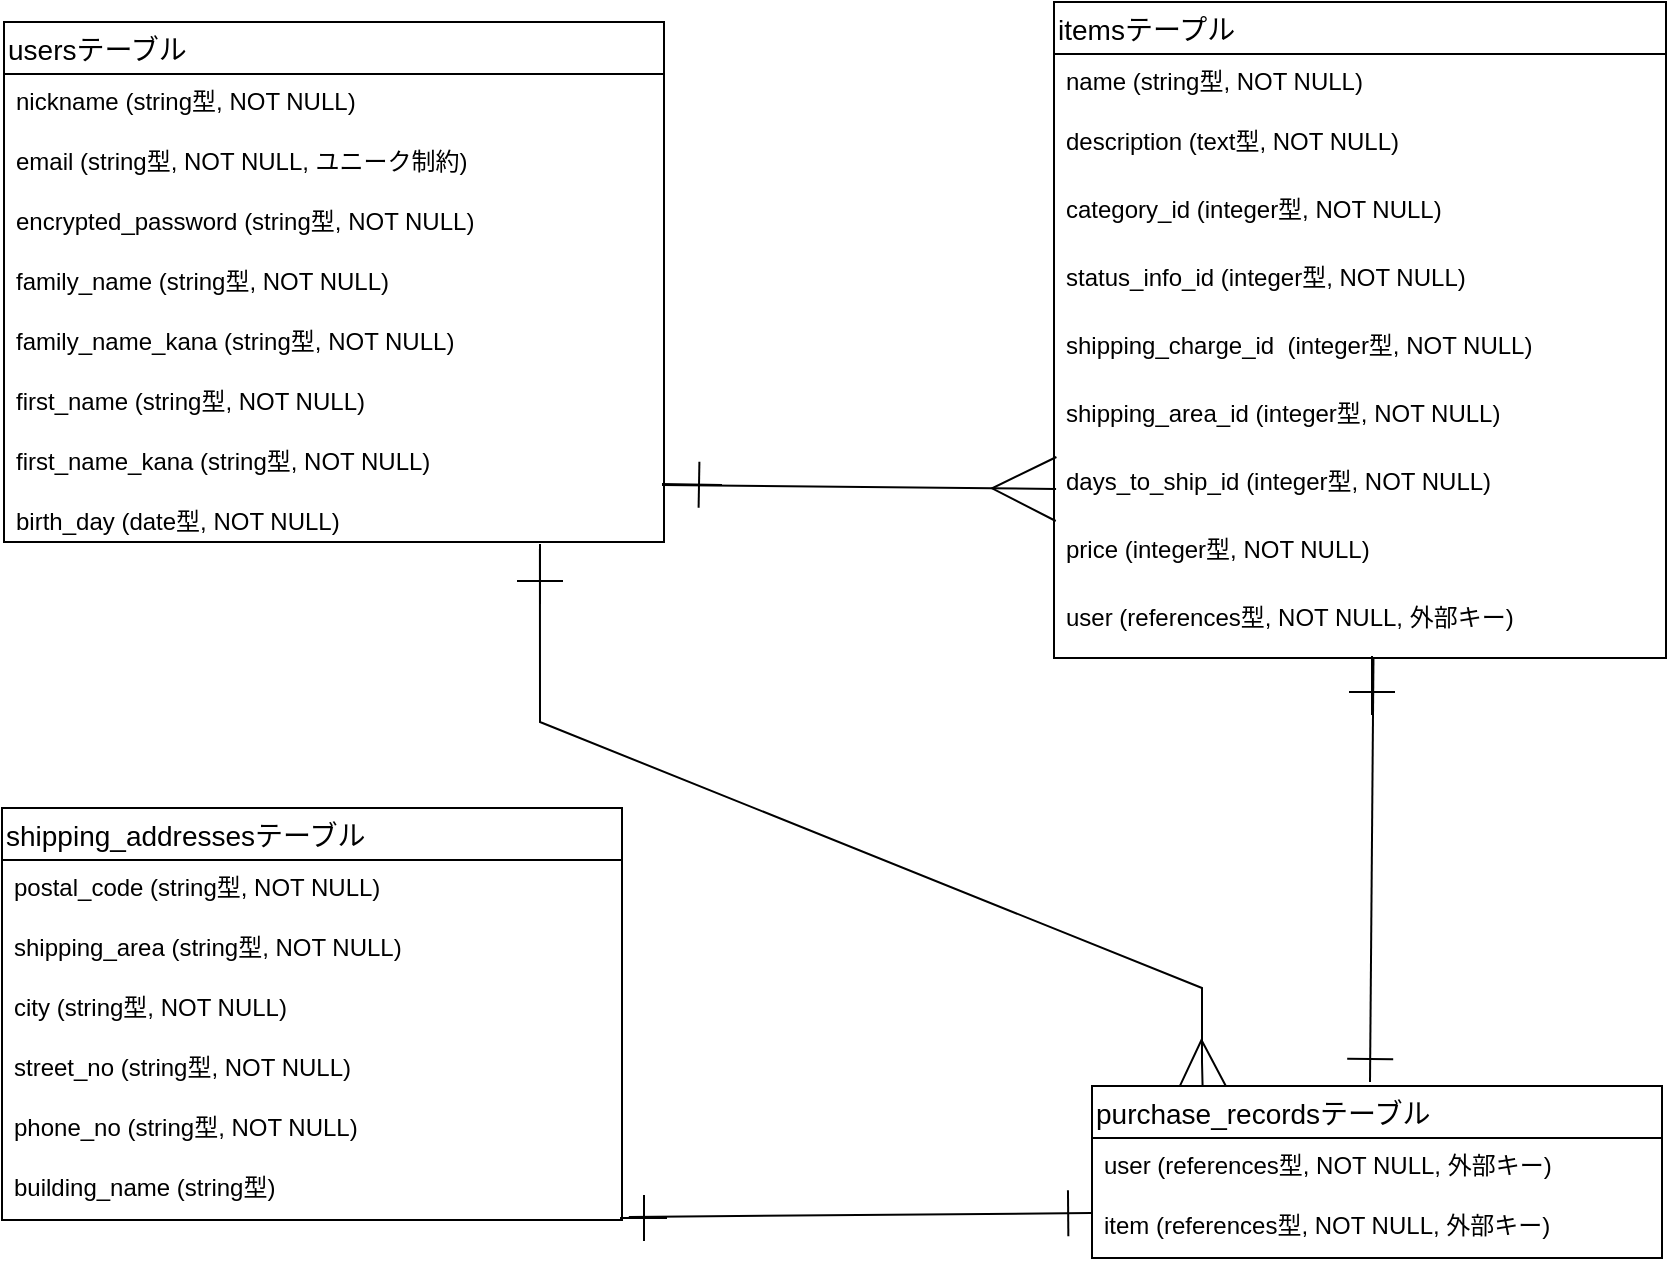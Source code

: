 <mxfile>
    <diagram id="ksEmBoWq-q6VO8icEamf" name="ページ1">
        <mxGraphModel dx="911" dy="3018" grid="0" gridSize="10" guides="1" tooltips="1" connect="0" arrows="1" fold="1" page="1" pageScale="1" pageWidth="827" pageHeight="1169" background="none" math="0" shadow="0">
            <root>
                <mxCell id="0"/>
                <mxCell id="1" parent="0"/>
                <mxCell id="94" style="edgeStyle=none;rounded=0;html=1;endArrow=ERmany;endFill=0;startSize=16;endSize=21;sourcePerimeterSpacing=0;targetPerimeterSpacing=0;strokeWidth=1;exitX=0.812;exitY=1.146;exitDx=0;exitDy=0;exitPerimeter=0;entryX=0.194;entryY=0;entryDx=0;entryDy=0;entryPerimeter=0;" edge="1" parent="1" source="25" target="69">
                    <mxGeometry relative="1" as="geometry">
                        <mxPoint x="630" y="-920" as="targetPoint"/>
                        <Array as="points">
                            <mxPoint x="281" y="-1120"/>
                            <mxPoint x="612" y="-987"/>
                            <mxPoint x="612" y="-950"/>
                        </Array>
                    </mxGeometry>
                </mxCell>
                <mxCell id="96" style="edgeStyle=none;rounded=0;html=1;endArrow=ERone;endFill=0;startSize=16;endSize=21;sourcePerimeterSpacing=0;targetPerimeterSpacing=0;strokeWidth=1;" edge="1" parent="1">
                    <mxGeometry relative="1" as="geometry">
                        <mxPoint x="281" y="-1179" as="targetPoint"/>
                        <mxPoint x="281" y="-1209" as="sourcePoint"/>
                    </mxGeometry>
                </mxCell>
                <mxCell id="2" value="usersテーブル" style="swimlane;fontStyle=0;childLayout=stackLayout;horizontal=1;startSize=26;horizontalStack=0;resizeParent=1;resizeParentMax=0;resizeLast=0;collapsible=1;marginBottom=0;align=left;fontSize=14;" vertex="1" parent="1">
                    <mxGeometry x="13" y="-1470" width="330" height="260" as="geometry"/>
                </mxCell>
                <mxCell id="30" value="nickname (string型, NOT NULL)" style="text;strokeColor=none;fillColor=none;spacingLeft=4;spacingRight=4;overflow=hidden;rotatable=0;points=[[0,0.5],[1,0.5]];portConstraint=eastwest;fontSize=12;" vertex="1" parent="2">
                    <mxGeometry y="26" width="330" height="30" as="geometry"/>
                </mxCell>
                <mxCell id="31" value="email (string型, NOT NULL, ユニーク制約)" style="text;strokeColor=none;fillColor=none;spacingLeft=4;spacingRight=4;overflow=hidden;rotatable=0;points=[[0,0.5],[1,0.5]];portConstraint=eastwest;fontSize=12;" vertex="1" parent="2">
                    <mxGeometry y="56" width="330" height="30" as="geometry"/>
                </mxCell>
                <mxCell id="32" value="encrypted_password (string型, NOT NULL)" style="text;strokeColor=none;fillColor=none;spacingLeft=4;spacingRight=4;overflow=hidden;rotatable=0;points=[[0,0.5],[1,0.5]];portConstraint=eastwest;fontSize=12;" vertex="1" parent="2">
                    <mxGeometry y="86" width="330" height="30" as="geometry"/>
                </mxCell>
                <mxCell id="33" value="family_name (string型, NOT NULL)" style="text;strokeColor=none;fillColor=none;spacingLeft=4;spacingRight=4;overflow=hidden;rotatable=0;points=[[0,0.5],[1,0.5]];portConstraint=eastwest;fontSize=12;" vertex="1" parent="2">
                    <mxGeometry y="116" width="330" height="30" as="geometry"/>
                </mxCell>
                <mxCell id="34" value="family_name_kana (string型, NOT NULL)" style="text;strokeColor=none;fillColor=none;spacingLeft=4;spacingRight=4;overflow=hidden;rotatable=0;points=[[0,0.5],[1,0.5]];portConstraint=eastwest;fontSize=12;" vertex="1" parent="2">
                    <mxGeometry y="146" width="330" height="30" as="geometry"/>
                </mxCell>
                <mxCell id="35" value="first_name (string型, NOT NULL)" style="text;strokeColor=none;fillColor=none;spacingLeft=4;spacingRight=4;overflow=hidden;rotatable=0;points=[[0,0.5],[1,0.5]];portConstraint=eastwest;fontSize=12;" vertex="1" parent="2">
                    <mxGeometry y="176" width="330" height="30" as="geometry"/>
                </mxCell>
                <mxCell id="36" value="first_name_kana (string型, NOT NULL)" style="text;strokeColor=none;fillColor=none;spacingLeft=4;spacingRight=4;overflow=hidden;rotatable=0;points=[[0,0.5],[1,0.5]];portConstraint=eastwest;fontSize=12;" vertex="1" parent="2">
                    <mxGeometry y="206" width="330" height="30" as="geometry"/>
                </mxCell>
                <mxCell id="25" value="birth_day (date型, NOT NULL)" style="text;strokeColor=none;fillColor=none;spacingLeft=4;spacingRight=4;overflow=hidden;rotatable=0;points=[[0,0.5],[1,0.5]];portConstraint=eastwest;fontSize=12;" vertex="1" parent="2">
                    <mxGeometry y="236" width="330" height="24" as="geometry"/>
                </mxCell>
                <mxCell id="106" style="edgeStyle=none;rounded=0;html=1;fontColor=#F0F0F0;endArrow=ERone;endFill=0;startSize=16;endSize=21;sourcePerimeterSpacing=0;targetPerimeterSpacing=0;strokeWidth=1;" edge="1" parent="1">
                    <mxGeometry relative="1" as="geometry">
                        <mxPoint x="697.733" y="-1152" as="sourcePoint"/>
                        <mxPoint x="696" y="-940" as="targetPoint"/>
                    </mxGeometry>
                </mxCell>
                <mxCell id="107" style="edgeStyle=none;rounded=0;html=1;fontColor=#F0F0F0;endArrow=ERone;endFill=0;startSize=16;endSize=21;sourcePerimeterSpacing=0;targetPerimeterSpacing=0;strokeWidth=1;" edge="1" parent="1">
                    <mxGeometry relative="1" as="geometry">
                        <mxPoint x="697" y="-1123.5" as="targetPoint"/>
                        <mxPoint x="697" y="-1153" as="sourcePoint"/>
                    </mxGeometry>
                </mxCell>
                <mxCell id="26" value="itemsテープル" style="swimlane;fontStyle=0;childLayout=stackLayout;horizontal=1;startSize=26;horizontalStack=0;resizeParent=1;resizeParentMax=0;resizeLast=0;collapsible=1;marginBottom=0;align=left;fontSize=14;labelBackgroundColor=default;" vertex="1" parent="1">
                    <mxGeometry x="538" y="-1480" width="306" height="328" as="geometry"/>
                </mxCell>
                <mxCell id="28" value="name (string型, NOT NULL)" style="text;strokeColor=none;fillColor=none;spacingLeft=4;spacingRight=4;overflow=hidden;rotatable=0;points=[[0,0.5],[1,0.5]];portConstraint=eastwest;fontSize=12;" vertex="1" parent="26">
                    <mxGeometry y="26" width="306" height="30" as="geometry"/>
                </mxCell>
                <mxCell id="29" value="description (text型, NOT NULL)" style="text;strokeColor=none;fillColor=none;spacingLeft=4;spacingRight=4;overflow=hidden;rotatable=0;points=[[0,0.5],[1,0.5]];portConstraint=eastwest;fontSize=12;labelBackgroundColor=none;" vertex="1" parent="26">
                    <mxGeometry y="56" width="306" height="34" as="geometry"/>
                </mxCell>
                <mxCell id="39" value="category_id (integer型, NOT NULL)" style="text;strokeColor=none;fillColor=none;spacingLeft=4;spacingRight=4;overflow=hidden;rotatable=0;points=[[0,0.5],[1,0.5]];portConstraint=eastwest;fontSize=12;labelBackgroundColor=none;" vertex="1" parent="26">
                    <mxGeometry y="90" width="306" height="34" as="geometry"/>
                </mxCell>
                <mxCell id="100" value="status_info_id (integer型, NOT NULL)" style="text;strokeColor=none;fillColor=none;spacingLeft=4;spacingRight=4;overflow=hidden;rotatable=0;points=[[0,0.5],[1,0.5]];portConstraint=eastwest;fontSize=12;labelBackgroundColor=none;" vertex="1" parent="26">
                    <mxGeometry y="124" width="306" height="34" as="geometry"/>
                </mxCell>
                <mxCell id="41" value="shipping_charge_id  (integer型, NOT NULL)" style="text;strokeColor=none;fillColor=none;spacingLeft=4;spacingRight=4;overflow=hidden;rotatable=0;points=[[0,0.5],[1,0.5]];portConstraint=eastwest;fontSize=12;" vertex="1" parent="26">
                    <mxGeometry y="158" width="306" height="34" as="geometry"/>
                </mxCell>
                <mxCell id="42" value="shipping_area_id (integer型, NOT NULL)" style="text;strokeColor=none;fillColor=none;spacingLeft=4;spacingRight=4;overflow=hidden;rotatable=0;points=[[0,0.5],[1,0.5]];portConstraint=eastwest;fontSize=12;" vertex="1" parent="26">
                    <mxGeometry y="192" width="306" height="34" as="geometry"/>
                </mxCell>
                <mxCell id="43" value="days_to_ship_id (integer型, NOT NULL)" style="text;strokeColor=none;fillColor=none;spacingLeft=4;spacingRight=4;overflow=hidden;rotatable=0;points=[[0,0.5],[1,0.5]];portConstraint=eastwest;fontSize=12;" vertex="1" parent="26">
                    <mxGeometry y="226" width="306" height="34" as="geometry"/>
                </mxCell>
                <mxCell id="44" value="price (integer型, NOT NULL)" style="text;strokeColor=none;fillColor=none;spacingLeft=4;spacingRight=4;overflow=hidden;rotatable=0;points=[[0,0.5],[1,0.5]];portConstraint=eastwest;fontSize=12;" vertex="1" parent="26">
                    <mxGeometry y="260" width="306" height="34" as="geometry"/>
                </mxCell>
                <mxCell id="45" value="user (references型, NOT NULL, 外部キー)" style="text;strokeColor=none;fillColor=none;spacingLeft=4;spacingRight=4;overflow=hidden;rotatable=0;points=[[0,0.5],[1,0.5]];portConstraint=eastwest;fontSize=12;" vertex="1" parent="26">
                    <mxGeometry y="294" width="306" height="34" as="geometry"/>
                </mxCell>
                <mxCell id="62" value="shipping_addressesテーブル" style="swimlane;fontStyle=0;childLayout=stackLayout;horizontal=1;startSize=26;horizontalStack=0;resizeParent=1;resizeParentMax=0;resizeLast=0;collapsible=1;marginBottom=0;align=left;fontSize=14;" vertex="1" parent="1">
                    <mxGeometry x="12" y="-1077" width="310" height="206" as="geometry"/>
                </mxCell>
                <mxCell id="63" value="postal_code (string型, NOT NULL)" style="text;strokeColor=none;fillColor=none;spacingLeft=4;spacingRight=4;overflow=hidden;rotatable=0;points=[[0,0.5],[1,0.5]];portConstraint=eastwest;fontSize=12;" vertex="1" parent="62">
                    <mxGeometry y="26" width="310" height="30" as="geometry"/>
                </mxCell>
                <mxCell id="64" value="shipping_area (string型, NOT NULL)" style="text;strokeColor=none;fillColor=none;spacingLeft=4;spacingRight=4;overflow=hidden;rotatable=0;points=[[0,0.5],[1,0.5]];portConstraint=eastwest;fontSize=12;" vertex="1" parent="62">
                    <mxGeometry y="56" width="310" height="30" as="geometry"/>
                </mxCell>
                <mxCell id="65" value="city (string型, NOT NULL)" style="text;strokeColor=none;fillColor=none;spacingLeft=4;spacingRight=4;overflow=hidden;rotatable=0;points=[[0,0.5],[1,0.5]];portConstraint=eastwest;fontSize=12;" vertex="1" parent="62">
                    <mxGeometry y="86" width="310" height="30" as="geometry"/>
                </mxCell>
                <mxCell id="66" value="street_no (string型, NOT NULL)" style="text;strokeColor=none;fillColor=none;spacingLeft=4;spacingRight=4;overflow=hidden;rotatable=0;points=[[0,0.5],[1,0.5]];portConstraint=eastwest;fontSize=12;" vertex="1" parent="62">
                    <mxGeometry y="116" width="310" height="30" as="geometry"/>
                </mxCell>
                <mxCell id="67" value="phone_no (string型, NOT NULL)" style="text;strokeColor=none;fillColor=none;spacingLeft=4;spacingRight=4;overflow=hidden;rotatable=0;points=[[0,0.5],[1,0.5]];portConstraint=eastwest;fontSize=12;" vertex="1" parent="62">
                    <mxGeometry y="146" width="310" height="30" as="geometry"/>
                </mxCell>
                <mxCell id="68" value="building_name (string型)" style="text;strokeColor=none;fillColor=none;spacingLeft=4;spacingRight=4;overflow=hidden;rotatable=0;points=[[0,0.5],[1,0.5]];portConstraint=eastwest;fontSize=12;" vertex="1" parent="62">
                    <mxGeometry y="176" width="310" height="30" as="geometry"/>
                </mxCell>
                <mxCell id="69" value="purchase_recordsテーブル" style="swimlane;fontStyle=0;childLayout=stackLayout;horizontal=1;startSize=26;horizontalStack=0;resizeParent=1;resizeParentMax=0;resizeLast=0;collapsible=1;marginBottom=0;align=left;fontSize=14;" vertex="1" parent="1">
                    <mxGeometry x="557" y="-938" width="285" height="86" as="geometry"/>
                </mxCell>
                <mxCell id="70" value="user (references型, NOT NULL, 外部キー)" style="text;strokeColor=none;fillColor=none;spacingLeft=4;spacingRight=4;overflow=hidden;rotatable=0;points=[[0,0.5],[1,0.5]];portConstraint=eastwest;fontSize=12;" vertex="1" parent="69">
                    <mxGeometry y="26" width="285" height="30" as="geometry"/>
                </mxCell>
                <mxCell id="71" value="item (references型, NOT NULL, 外部キー)" style="text;strokeColor=none;fillColor=none;spacingLeft=4;spacingRight=4;overflow=hidden;rotatable=0;points=[[0,0.5],[1,0.5]];portConstraint=eastwest;fontSize=12;" vertex="1" parent="69">
                    <mxGeometry y="56" width="285" height="30" as="geometry"/>
                </mxCell>
                <mxCell id="85" style="edgeStyle=none;rounded=0;html=1;endArrow=ERone;endFill=0;startSize=16;endSize=21;sourcePerimeterSpacing=0;strokeWidth=1;" edge="1" parent="1">
                    <mxGeometry relative="1" as="geometry">
                        <mxPoint x="372" y="-1238.47" as="targetPoint"/>
                        <mxPoint x="342" y="-1239.003" as="sourcePoint"/>
                    </mxGeometry>
                </mxCell>
                <mxCell id="99" style="edgeStyle=none;html=1;entryX=-0.012;entryY=0.603;entryDx=0;entryDy=0;entryPerimeter=0;endArrow=ERmany;endFill=0;rounded=0;endSize=30;strokeWidth=1;startSize=16;sourcePerimeterSpacing=0;exitX=0.997;exitY=0.604;exitDx=0;exitDy=0;exitPerimeter=0;" edge="1" parent="1">
                    <mxGeometry relative="1" as="geometry">
                        <mxPoint x="342.01" y="-1238.504" as="sourcePoint"/>
                        <mxPoint x="539.04" y="-1236.498" as="targetPoint"/>
                    </mxGeometry>
                </mxCell>
                <mxCell id="102" style="edgeStyle=none;rounded=0;html=1;fontColor=#F0F0F0;endArrow=ERone;endFill=0;startSize=16;endSize=21;sourcePerimeterSpacing=0;targetPerimeterSpacing=0;strokeWidth=1;entryX=-0.012;entryY=0.25;entryDx=0;entryDy=0;entryPerimeter=0;exitX=1.011;exitY=-0.05;exitDx=0;exitDy=0;exitPerimeter=0;" edge="1" parent="1">
                    <mxGeometry relative="1" as="geometry">
                        <mxPoint x="325.41" y="-872.5" as="sourcePoint"/>
                        <mxPoint x="556.58" y="-874.5" as="targetPoint"/>
                    </mxGeometry>
                </mxCell>
                <mxCell id="104" style="edgeStyle=none;rounded=0;html=1;fontColor=#F0F0F0;endArrow=ERone;endFill=0;startSize=16;endSize=21;sourcePerimeterSpacing=0;targetPerimeterSpacing=0;strokeWidth=1;" edge="1" parent="1">
                    <mxGeometry relative="1" as="geometry">
                        <mxPoint x="344.5" y="-872" as="targetPoint"/>
                        <mxPoint x="321" y="-872" as="sourcePoint"/>
                    </mxGeometry>
                </mxCell>
            </root>
        </mxGraphModel>
    </diagram>
</mxfile>